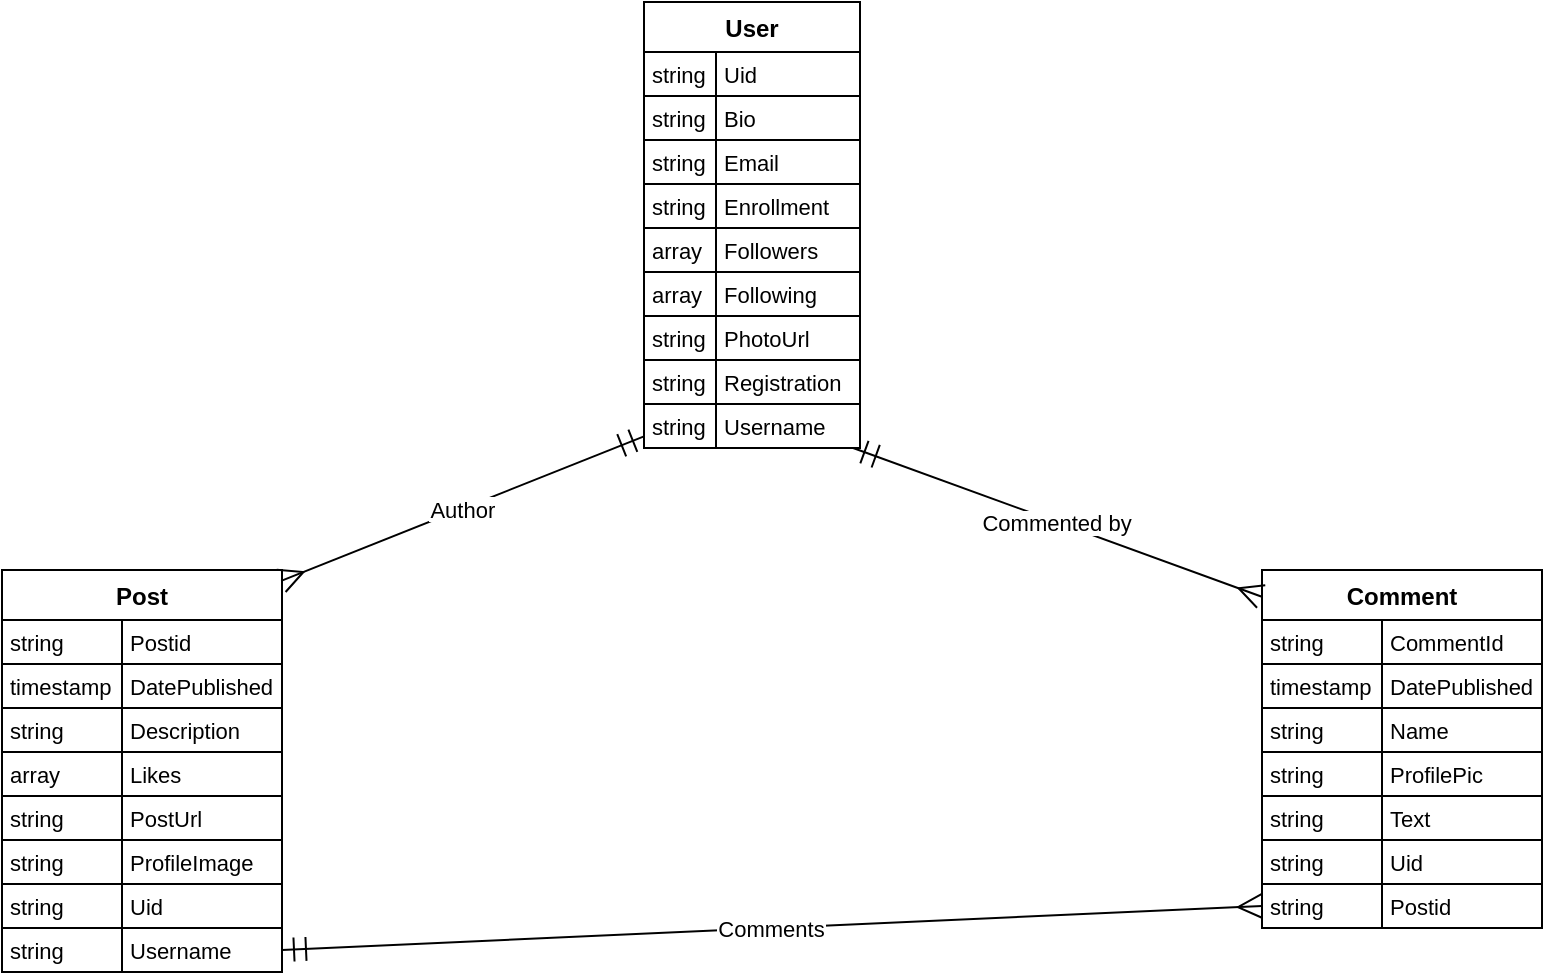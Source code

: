 <mxfile version="24.0.3" type="github">
  <diagram name="Page-1" id="lFh2aHIgdeJgmqlfG1Gv">
    <mxGraphModel dx="1173" dy="568" grid="1" gridSize="10" guides="1" tooltips="1" connect="1" arrows="1" fold="1" page="1" pageScale="1" pageWidth="1169" pageHeight="827" math="0" shadow="0">
      <root>
        <mxCell id="0" />
        <mxCell id="1" parent="0" />
        <mxCell id="yS8_V91byO6BzppZve0l-1" value="User" style="shape=table;startSize=25;container=1;collapsible=0;childLayout=tableLayout;fixedRows=1;rowLines=1;fontStyle=1;align=center;resizeLast=1;" vertex="1" parent="1">
          <mxGeometry x="531" y="40" width="108" height="223" as="geometry" />
        </mxCell>
        <mxCell id="yS8_V91byO6BzppZve0l-2" style="shape=tableRow;horizontal=0;startSize=0;swimlaneHead=0;swimlaneBody=0;fillColor=none;collapsible=0;dropTarget=0;points=[[0,0.5],[1,0.5]];portConstraint=eastwest;top=0;left=0;right=0;bottom=0;" vertex="1" parent="yS8_V91byO6BzppZve0l-1">
          <mxGeometry y="25" width="108" height="22" as="geometry" />
        </mxCell>
        <mxCell id="yS8_V91byO6BzppZve0l-3" value="string" style="shape=partialRectangle;connectable=0;fillColor=none;top=0;left=0;bottom=0;right=0;align=left;spacingLeft=2;overflow=hidden;fontSize=11;" vertex="1" parent="yS8_V91byO6BzppZve0l-2">
          <mxGeometry width="36" height="22" as="geometry">
            <mxRectangle width="36" height="22" as="alternateBounds" />
          </mxGeometry>
        </mxCell>
        <mxCell id="yS8_V91byO6BzppZve0l-4" value="Uid" style="shape=partialRectangle;connectable=0;fillColor=none;top=0;left=0;bottom=0;right=0;align=left;spacingLeft=2;overflow=hidden;fontSize=11;" vertex="1" parent="yS8_V91byO6BzppZve0l-2">
          <mxGeometry x="36" width="72" height="22" as="geometry">
            <mxRectangle width="72" height="22" as="alternateBounds" />
          </mxGeometry>
        </mxCell>
        <mxCell id="yS8_V91byO6BzppZve0l-5" style="shape=tableRow;horizontal=0;startSize=0;swimlaneHead=0;swimlaneBody=0;fillColor=none;collapsible=0;dropTarget=0;points=[[0,0.5],[1,0.5]];portConstraint=eastwest;top=0;left=0;right=0;bottom=0;" vertex="1" parent="yS8_V91byO6BzppZve0l-1">
          <mxGeometry y="47" width="108" height="22" as="geometry" />
        </mxCell>
        <mxCell id="yS8_V91byO6BzppZve0l-6" value="string" style="shape=partialRectangle;connectable=0;fillColor=none;top=0;left=0;bottom=0;right=0;align=left;spacingLeft=2;overflow=hidden;fontSize=11;" vertex="1" parent="yS8_V91byO6BzppZve0l-5">
          <mxGeometry width="36" height="22" as="geometry">
            <mxRectangle width="36" height="22" as="alternateBounds" />
          </mxGeometry>
        </mxCell>
        <mxCell id="yS8_V91byO6BzppZve0l-7" value="Bio" style="shape=partialRectangle;connectable=0;fillColor=none;top=0;left=0;bottom=0;right=0;align=left;spacingLeft=2;overflow=hidden;fontSize=11;" vertex="1" parent="yS8_V91byO6BzppZve0l-5">
          <mxGeometry x="36" width="72" height="22" as="geometry">
            <mxRectangle width="72" height="22" as="alternateBounds" />
          </mxGeometry>
        </mxCell>
        <mxCell id="yS8_V91byO6BzppZve0l-8" style="shape=tableRow;horizontal=0;startSize=0;swimlaneHead=0;swimlaneBody=0;fillColor=none;collapsible=0;dropTarget=0;points=[[0,0.5],[1,0.5]];portConstraint=eastwest;top=0;left=0;right=0;bottom=0;" vertex="1" parent="yS8_V91byO6BzppZve0l-1">
          <mxGeometry y="69" width="108" height="22" as="geometry" />
        </mxCell>
        <mxCell id="yS8_V91byO6BzppZve0l-9" value="string" style="shape=partialRectangle;connectable=0;fillColor=none;top=0;left=0;bottom=0;right=0;align=left;spacingLeft=2;overflow=hidden;fontSize=11;" vertex="1" parent="yS8_V91byO6BzppZve0l-8">
          <mxGeometry width="36" height="22" as="geometry">
            <mxRectangle width="36" height="22" as="alternateBounds" />
          </mxGeometry>
        </mxCell>
        <mxCell id="yS8_V91byO6BzppZve0l-10" value="Email" style="shape=partialRectangle;connectable=0;fillColor=none;top=0;left=0;bottom=0;right=0;align=left;spacingLeft=2;overflow=hidden;fontSize=11;" vertex="1" parent="yS8_V91byO6BzppZve0l-8">
          <mxGeometry x="36" width="72" height="22" as="geometry">
            <mxRectangle width="72" height="22" as="alternateBounds" />
          </mxGeometry>
        </mxCell>
        <mxCell id="yS8_V91byO6BzppZve0l-11" style="shape=tableRow;horizontal=0;startSize=0;swimlaneHead=0;swimlaneBody=0;fillColor=none;collapsible=0;dropTarget=0;points=[[0,0.5],[1,0.5]];portConstraint=eastwest;top=0;left=0;right=0;bottom=0;" vertex="1" parent="yS8_V91byO6BzppZve0l-1">
          <mxGeometry y="91" width="108" height="22" as="geometry" />
        </mxCell>
        <mxCell id="yS8_V91byO6BzppZve0l-12" value="string" style="shape=partialRectangle;connectable=0;fillColor=none;top=0;left=0;bottom=0;right=0;align=left;spacingLeft=2;overflow=hidden;fontSize=11;" vertex="1" parent="yS8_V91byO6BzppZve0l-11">
          <mxGeometry width="36" height="22" as="geometry">
            <mxRectangle width="36" height="22" as="alternateBounds" />
          </mxGeometry>
        </mxCell>
        <mxCell id="yS8_V91byO6BzppZve0l-13" value="Enrollment" style="shape=partialRectangle;connectable=0;fillColor=none;top=0;left=0;bottom=0;right=0;align=left;spacingLeft=2;overflow=hidden;fontSize=11;" vertex="1" parent="yS8_V91byO6BzppZve0l-11">
          <mxGeometry x="36" width="72" height="22" as="geometry">
            <mxRectangle width="72" height="22" as="alternateBounds" />
          </mxGeometry>
        </mxCell>
        <mxCell id="yS8_V91byO6BzppZve0l-14" style="shape=tableRow;horizontal=0;startSize=0;swimlaneHead=0;swimlaneBody=0;fillColor=none;collapsible=0;dropTarget=0;points=[[0,0.5],[1,0.5]];portConstraint=eastwest;top=0;left=0;right=0;bottom=0;" vertex="1" parent="yS8_V91byO6BzppZve0l-1">
          <mxGeometry y="113" width="108" height="22" as="geometry" />
        </mxCell>
        <mxCell id="yS8_V91byO6BzppZve0l-15" value="array" style="shape=partialRectangle;connectable=0;fillColor=none;top=0;left=0;bottom=0;right=0;align=left;spacingLeft=2;overflow=hidden;fontSize=11;" vertex="1" parent="yS8_V91byO6BzppZve0l-14">
          <mxGeometry width="36" height="22" as="geometry">
            <mxRectangle width="36" height="22" as="alternateBounds" />
          </mxGeometry>
        </mxCell>
        <mxCell id="yS8_V91byO6BzppZve0l-16" value="Followers" style="shape=partialRectangle;connectable=0;fillColor=none;top=0;left=0;bottom=0;right=0;align=left;spacingLeft=2;overflow=hidden;fontSize=11;" vertex="1" parent="yS8_V91byO6BzppZve0l-14">
          <mxGeometry x="36" width="72" height="22" as="geometry">
            <mxRectangle width="72" height="22" as="alternateBounds" />
          </mxGeometry>
        </mxCell>
        <mxCell id="yS8_V91byO6BzppZve0l-17" style="shape=tableRow;horizontal=0;startSize=0;swimlaneHead=0;swimlaneBody=0;fillColor=none;collapsible=0;dropTarget=0;points=[[0,0.5],[1,0.5]];portConstraint=eastwest;top=0;left=0;right=0;bottom=0;" vertex="1" parent="yS8_V91byO6BzppZve0l-1">
          <mxGeometry y="135" width="108" height="22" as="geometry" />
        </mxCell>
        <mxCell id="yS8_V91byO6BzppZve0l-18" value="array" style="shape=partialRectangle;connectable=0;fillColor=none;top=0;left=0;bottom=0;right=0;align=left;spacingLeft=2;overflow=hidden;fontSize=11;" vertex="1" parent="yS8_V91byO6BzppZve0l-17">
          <mxGeometry width="36" height="22" as="geometry">
            <mxRectangle width="36" height="22" as="alternateBounds" />
          </mxGeometry>
        </mxCell>
        <mxCell id="yS8_V91byO6BzppZve0l-19" value="Following" style="shape=partialRectangle;connectable=0;fillColor=none;top=0;left=0;bottom=0;right=0;align=left;spacingLeft=2;overflow=hidden;fontSize=11;" vertex="1" parent="yS8_V91byO6BzppZve0l-17">
          <mxGeometry x="36" width="72" height="22" as="geometry">
            <mxRectangle width="72" height="22" as="alternateBounds" />
          </mxGeometry>
        </mxCell>
        <mxCell id="yS8_V91byO6BzppZve0l-20" style="shape=tableRow;horizontal=0;startSize=0;swimlaneHead=0;swimlaneBody=0;fillColor=none;collapsible=0;dropTarget=0;points=[[0,0.5],[1,0.5]];portConstraint=eastwest;top=0;left=0;right=0;bottom=0;" vertex="1" parent="yS8_V91byO6BzppZve0l-1">
          <mxGeometry y="157" width="108" height="22" as="geometry" />
        </mxCell>
        <mxCell id="yS8_V91byO6BzppZve0l-21" value="string" style="shape=partialRectangle;connectable=0;fillColor=none;top=0;left=0;bottom=0;right=0;align=left;spacingLeft=2;overflow=hidden;fontSize=11;" vertex="1" parent="yS8_V91byO6BzppZve0l-20">
          <mxGeometry width="36" height="22" as="geometry">
            <mxRectangle width="36" height="22" as="alternateBounds" />
          </mxGeometry>
        </mxCell>
        <mxCell id="yS8_V91byO6BzppZve0l-22" value="PhotoUrl" style="shape=partialRectangle;connectable=0;fillColor=none;top=0;left=0;bottom=0;right=0;align=left;spacingLeft=2;overflow=hidden;fontSize=11;" vertex="1" parent="yS8_V91byO6BzppZve0l-20">
          <mxGeometry x="36" width="72" height="22" as="geometry">
            <mxRectangle width="72" height="22" as="alternateBounds" />
          </mxGeometry>
        </mxCell>
        <mxCell id="yS8_V91byO6BzppZve0l-23" style="shape=tableRow;horizontal=0;startSize=0;swimlaneHead=0;swimlaneBody=0;fillColor=none;collapsible=0;dropTarget=0;points=[[0,0.5],[1,0.5]];portConstraint=eastwest;top=0;left=0;right=0;bottom=0;" vertex="1" parent="yS8_V91byO6BzppZve0l-1">
          <mxGeometry y="179" width="108" height="22" as="geometry" />
        </mxCell>
        <mxCell id="yS8_V91byO6BzppZve0l-24" value="string" style="shape=partialRectangle;connectable=0;fillColor=none;top=0;left=0;bottom=0;right=0;align=left;spacingLeft=2;overflow=hidden;fontSize=11;" vertex="1" parent="yS8_V91byO6BzppZve0l-23">
          <mxGeometry width="36" height="22" as="geometry">
            <mxRectangle width="36" height="22" as="alternateBounds" />
          </mxGeometry>
        </mxCell>
        <mxCell id="yS8_V91byO6BzppZve0l-25" value="Registration" style="shape=partialRectangle;connectable=0;fillColor=none;top=0;left=0;bottom=0;right=0;align=left;spacingLeft=2;overflow=hidden;fontSize=11;" vertex="1" parent="yS8_V91byO6BzppZve0l-23">
          <mxGeometry x="36" width="72" height="22" as="geometry">
            <mxRectangle width="72" height="22" as="alternateBounds" />
          </mxGeometry>
        </mxCell>
        <mxCell id="yS8_V91byO6BzppZve0l-26" style="shape=tableRow;horizontal=0;startSize=0;swimlaneHead=0;swimlaneBody=0;fillColor=none;collapsible=0;dropTarget=0;points=[[0,0.5],[1,0.5]];portConstraint=eastwest;top=0;left=0;right=0;bottom=0;" vertex="1" parent="yS8_V91byO6BzppZve0l-1">
          <mxGeometry y="201" width="108" height="22" as="geometry" />
        </mxCell>
        <mxCell id="yS8_V91byO6BzppZve0l-27" value="string" style="shape=partialRectangle;connectable=0;fillColor=none;top=0;left=0;bottom=0;right=0;align=left;spacingLeft=2;overflow=hidden;fontSize=11;" vertex="1" parent="yS8_V91byO6BzppZve0l-26">
          <mxGeometry width="36" height="22" as="geometry">
            <mxRectangle width="36" height="22" as="alternateBounds" />
          </mxGeometry>
        </mxCell>
        <mxCell id="yS8_V91byO6BzppZve0l-28" value="Username" style="shape=partialRectangle;connectable=0;fillColor=none;top=0;left=0;bottom=0;right=0;align=left;spacingLeft=2;overflow=hidden;fontSize=11;" vertex="1" parent="yS8_V91byO6BzppZve0l-26">
          <mxGeometry x="36" width="72" height="22" as="geometry">
            <mxRectangle width="72" height="22" as="alternateBounds" />
          </mxGeometry>
        </mxCell>
        <mxCell id="yS8_V91byO6BzppZve0l-29" value="Post" style="shape=table;startSize=25;container=1;collapsible=0;childLayout=tableLayout;fixedRows=1;rowLines=1;fontStyle=1;align=center;resizeLast=1;" vertex="1" parent="1">
          <mxGeometry x="210" y="324" width="140" height="201" as="geometry" />
        </mxCell>
        <mxCell id="yS8_V91byO6BzppZve0l-30" style="shape=tableRow;horizontal=0;startSize=0;swimlaneHead=0;swimlaneBody=0;fillColor=none;collapsible=0;dropTarget=0;points=[[0,0.5],[1,0.5]];portConstraint=eastwest;top=0;left=0;right=0;bottom=0;" vertex="1" parent="yS8_V91byO6BzppZve0l-29">
          <mxGeometry y="25" width="140" height="22" as="geometry" />
        </mxCell>
        <mxCell id="yS8_V91byO6BzppZve0l-31" value="string" style="shape=partialRectangle;connectable=0;fillColor=none;top=0;left=0;bottom=0;right=0;align=left;spacingLeft=2;overflow=hidden;fontSize=11;" vertex="1" parent="yS8_V91byO6BzppZve0l-30">
          <mxGeometry width="60" height="22" as="geometry">
            <mxRectangle width="60" height="22" as="alternateBounds" />
          </mxGeometry>
        </mxCell>
        <mxCell id="yS8_V91byO6BzppZve0l-32" value="Postid" style="shape=partialRectangle;connectable=0;fillColor=none;top=0;left=0;bottom=0;right=0;align=left;spacingLeft=2;overflow=hidden;fontSize=11;" vertex="1" parent="yS8_V91byO6BzppZve0l-30">
          <mxGeometry x="60" width="80" height="22" as="geometry">
            <mxRectangle width="80" height="22" as="alternateBounds" />
          </mxGeometry>
        </mxCell>
        <mxCell id="yS8_V91byO6BzppZve0l-33" style="shape=tableRow;horizontal=0;startSize=0;swimlaneHead=0;swimlaneBody=0;fillColor=none;collapsible=0;dropTarget=0;points=[[0,0.5],[1,0.5]];portConstraint=eastwest;top=0;left=0;right=0;bottom=0;" vertex="1" parent="yS8_V91byO6BzppZve0l-29">
          <mxGeometry y="47" width="140" height="22" as="geometry" />
        </mxCell>
        <mxCell id="yS8_V91byO6BzppZve0l-34" value="timestamp" style="shape=partialRectangle;connectable=0;fillColor=none;top=0;left=0;bottom=0;right=0;align=left;spacingLeft=2;overflow=hidden;fontSize=11;" vertex="1" parent="yS8_V91byO6BzppZve0l-33">
          <mxGeometry width="60" height="22" as="geometry">
            <mxRectangle width="60" height="22" as="alternateBounds" />
          </mxGeometry>
        </mxCell>
        <mxCell id="yS8_V91byO6BzppZve0l-35" value="DatePublished" style="shape=partialRectangle;connectable=0;fillColor=none;top=0;left=0;bottom=0;right=0;align=left;spacingLeft=2;overflow=hidden;fontSize=11;" vertex="1" parent="yS8_V91byO6BzppZve0l-33">
          <mxGeometry x="60" width="80" height="22" as="geometry">
            <mxRectangle width="80" height="22" as="alternateBounds" />
          </mxGeometry>
        </mxCell>
        <mxCell id="yS8_V91byO6BzppZve0l-36" style="shape=tableRow;horizontal=0;startSize=0;swimlaneHead=0;swimlaneBody=0;fillColor=none;collapsible=0;dropTarget=0;points=[[0,0.5],[1,0.5]];portConstraint=eastwest;top=0;left=0;right=0;bottom=0;" vertex="1" parent="yS8_V91byO6BzppZve0l-29">
          <mxGeometry y="69" width="140" height="22" as="geometry" />
        </mxCell>
        <mxCell id="yS8_V91byO6BzppZve0l-37" value="string" style="shape=partialRectangle;connectable=0;fillColor=none;top=0;left=0;bottom=0;right=0;align=left;spacingLeft=2;overflow=hidden;fontSize=11;" vertex="1" parent="yS8_V91byO6BzppZve0l-36">
          <mxGeometry width="60" height="22" as="geometry">
            <mxRectangle width="60" height="22" as="alternateBounds" />
          </mxGeometry>
        </mxCell>
        <mxCell id="yS8_V91byO6BzppZve0l-38" value="Description" style="shape=partialRectangle;connectable=0;fillColor=none;top=0;left=0;bottom=0;right=0;align=left;spacingLeft=2;overflow=hidden;fontSize=11;" vertex="1" parent="yS8_V91byO6BzppZve0l-36">
          <mxGeometry x="60" width="80" height="22" as="geometry">
            <mxRectangle width="80" height="22" as="alternateBounds" />
          </mxGeometry>
        </mxCell>
        <mxCell id="yS8_V91byO6BzppZve0l-39" style="shape=tableRow;horizontal=0;startSize=0;swimlaneHead=0;swimlaneBody=0;fillColor=none;collapsible=0;dropTarget=0;points=[[0,0.5],[1,0.5]];portConstraint=eastwest;top=0;left=0;right=0;bottom=0;" vertex="1" parent="yS8_V91byO6BzppZve0l-29">
          <mxGeometry y="91" width="140" height="22" as="geometry" />
        </mxCell>
        <mxCell id="yS8_V91byO6BzppZve0l-40" value="array" style="shape=partialRectangle;connectable=0;fillColor=none;top=0;left=0;bottom=0;right=0;align=left;spacingLeft=2;overflow=hidden;fontSize=11;" vertex="1" parent="yS8_V91byO6BzppZve0l-39">
          <mxGeometry width="60" height="22" as="geometry">
            <mxRectangle width="60" height="22" as="alternateBounds" />
          </mxGeometry>
        </mxCell>
        <mxCell id="yS8_V91byO6BzppZve0l-41" value="Likes" style="shape=partialRectangle;connectable=0;fillColor=none;top=0;left=0;bottom=0;right=0;align=left;spacingLeft=2;overflow=hidden;fontSize=11;" vertex="1" parent="yS8_V91byO6BzppZve0l-39">
          <mxGeometry x="60" width="80" height="22" as="geometry">
            <mxRectangle width="80" height="22" as="alternateBounds" />
          </mxGeometry>
        </mxCell>
        <mxCell id="yS8_V91byO6BzppZve0l-42" style="shape=tableRow;horizontal=0;startSize=0;swimlaneHead=0;swimlaneBody=0;fillColor=none;collapsible=0;dropTarget=0;points=[[0,0.5],[1,0.5]];portConstraint=eastwest;top=0;left=0;right=0;bottom=0;" vertex="1" parent="yS8_V91byO6BzppZve0l-29">
          <mxGeometry y="113" width="140" height="22" as="geometry" />
        </mxCell>
        <mxCell id="yS8_V91byO6BzppZve0l-43" value="string" style="shape=partialRectangle;connectable=0;fillColor=none;top=0;left=0;bottom=0;right=0;align=left;spacingLeft=2;overflow=hidden;fontSize=11;" vertex="1" parent="yS8_V91byO6BzppZve0l-42">
          <mxGeometry width="60" height="22" as="geometry">
            <mxRectangle width="60" height="22" as="alternateBounds" />
          </mxGeometry>
        </mxCell>
        <mxCell id="yS8_V91byO6BzppZve0l-44" value="PostUrl" style="shape=partialRectangle;connectable=0;fillColor=none;top=0;left=0;bottom=0;right=0;align=left;spacingLeft=2;overflow=hidden;fontSize=11;" vertex="1" parent="yS8_V91byO6BzppZve0l-42">
          <mxGeometry x="60" width="80" height="22" as="geometry">
            <mxRectangle width="80" height="22" as="alternateBounds" />
          </mxGeometry>
        </mxCell>
        <mxCell id="yS8_V91byO6BzppZve0l-45" style="shape=tableRow;horizontal=0;startSize=0;swimlaneHead=0;swimlaneBody=0;fillColor=none;collapsible=0;dropTarget=0;points=[[0,0.5],[1,0.5]];portConstraint=eastwest;top=0;left=0;right=0;bottom=0;" vertex="1" parent="yS8_V91byO6BzppZve0l-29">
          <mxGeometry y="135" width="140" height="22" as="geometry" />
        </mxCell>
        <mxCell id="yS8_V91byO6BzppZve0l-46" value="string" style="shape=partialRectangle;connectable=0;fillColor=none;top=0;left=0;bottom=0;right=0;align=left;spacingLeft=2;overflow=hidden;fontSize=11;" vertex="1" parent="yS8_V91byO6BzppZve0l-45">
          <mxGeometry width="60" height="22" as="geometry">
            <mxRectangle width="60" height="22" as="alternateBounds" />
          </mxGeometry>
        </mxCell>
        <mxCell id="yS8_V91byO6BzppZve0l-47" value="ProfileImage" style="shape=partialRectangle;connectable=0;fillColor=none;top=0;left=0;bottom=0;right=0;align=left;spacingLeft=2;overflow=hidden;fontSize=11;" vertex="1" parent="yS8_V91byO6BzppZve0l-45">
          <mxGeometry x="60" width="80" height="22" as="geometry">
            <mxRectangle width="80" height="22" as="alternateBounds" />
          </mxGeometry>
        </mxCell>
        <mxCell id="yS8_V91byO6BzppZve0l-48" style="shape=tableRow;horizontal=0;startSize=0;swimlaneHead=0;swimlaneBody=0;fillColor=none;collapsible=0;dropTarget=0;points=[[0,0.5],[1,0.5]];portConstraint=eastwest;top=0;left=0;right=0;bottom=0;" vertex="1" parent="yS8_V91byO6BzppZve0l-29">
          <mxGeometry y="157" width="140" height="22" as="geometry" />
        </mxCell>
        <mxCell id="yS8_V91byO6BzppZve0l-49" value="string" style="shape=partialRectangle;connectable=0;fillColor=none;top=0;left=0;bottom=0;right=0;align=left;spacingLeft=2;overflow=hidden;fontSize=11;" vertex="1" parent="yS8_V91byO6BzppZve0l-48">
          <mxGeometry width="60" height="22" as="geometry">
            <mxRectangle width="60" height="22" as="alternateBounds" />
          </mxGeometry>
        </mxCell>
        <mxCell id="yS8_V91byO6BzppZve0l-50" value="Uid" style="shape=partialRectangle;connectable=0;fillColor=none;top=0;left=0;bottom=0;right=0;align=left;spacingLeft=2;overflow=hidden;fontSize=11;" vertex="1" parent="yS8_V91byO6BzppZve0l-48">
          <mxGeometry x="60" width="80" height="22" as="geometry">
            <mxRectangle width="80" height="22" as="alternateBounds" />
          </mxGeometry>
        </mxCell>
        <mxCell id="yS8_V91byO6BzppZve0l-51" style="shape=tableRow;horizontal=0;startSize=0;swimlaneHead=0;swimlaneBody=0;fillColor=none;collapsible=0;dropTarget=0;points=[[0,0.5],[1,0.5]];portConstraint=eastwest;top=0;left=0;right=0;bottom=0;" vertex="1" parent="yS8_V91byO6BzppZve0l-29">
          <mxGeometry y="179" width="140" height="22" as="geometry" />
        </mxCell>
        <mxCell id="yS8_V91byO6BzppZve0l-52" value="string" style="shape=partialRectangle;connectable=0;fillColor=none;top=0;left=0;bottom=0;right=0;align=left;spacingLeft=2;overflow=hidden;fontSize=11;" vertex="1" parent="yS8_V91byO6BzppZve0l-51">
          <mxGeometry width="60" height="22" as="geometry">
            <mxRectangle width="60" height="22" as="alternateBounds" />
          </mxGeometry>
        </mxCell>
        <mxCell id="yS8_V91byO6BzppZve0l-53" value="Username" style="shape=partialRectangle;connectable=0;fillColor=none;top=0;left=0;bottom=0;right=0;align=left;spacingLeft=2;overflow=hidden;fontSize=11;" vertex="1" parent="yS8_V91byO6BzppZve0l-51">
          <mxGeometry x="60" width="80" height="22" as="geometry">
            <mxRectangle width="80" height="22" as="alternateBounds" />
          </mxGeometry>
        </mxCell>
        <mxCell id="yS8_V91byO6BzppZve0l-54" value="Comment" style="shape=table;startSize=25;container=1;collapsible=0;childLayout=tableLayout;fixedRows=1;rowLines=1;fontStyle=1;align=center;resizeLast=1;" vertex="1" parent="1">
          <mxGeometry x="840" y="324" width="140" height="179" as="geometry" />
        </mxCell>
        <mxCell id="yS8_V91byO6BzppZve0l-55" style="shape=tableRow;horizontal=0;startSize=0;swimlaneHead=0;swimlaneBody=0;fillColor=none;collapsible=0;dropTarget=0;points=[[0,0.5],[1,0.5]];portConstraint=eastwest;top=0;left=0;right=0;bottom=0;" vertex="1" parent="yS8_V91byO6BzppZve0l-54">
          <mxGeometry y="25" width="140" height="22" as="geometry" />
        </mxCell>
        <mxCell id="yS8_V91byO6BzppZve0l-56" value="string" style="shape=partialRectangle;connectable=0;fillColor=none;top=0;left=0;bottom=0;right=0;align=left;spacingLeft=2;overflow=hidden;fontSize=11;" vertex="1" parent="yS8_V91byO6BzppZve0l-55">
          <mxGeometry width="60" height="22" as="geometry">
            <mxRectangle width="60" height="22" as="alternateBounds" />
          </mxGeometry>
        </mxCell>
        <mxCell id="yS8_V91byO6BzppZve0l-57" value="CommentId" style="shape=partialRectangle;connectable=0;fillColor=none;top=0;left=0;bottom=0;right=0;align=left;spacingLeft=2;overflow=hidden;fontSize=11;" vertex="1" parent="yS8_V91byO6BzppZve0l-55">
          <mxGeometry x="60" width="80" height="22" as="geometry">
            <mxRectangle width="80" height="22" as="alternateBounds" />
          </mxGeometry>
        </mxCell>
        <mxCell id="yS8_V91byO6BzppZve0l-58" style="shape=tableRow;horizontal=0;startSize=0;swimlaneHead=0;swimlaneBody=0;fillColor=none;collapsible=0;dropTarget=0;points=[[0,0.5],[1,0.5]];portConstraint=eastwest;top=0;left=0;right=0;bottom=0;" vertex="1" parent="yS8_V91byO6BzppZve0l-54">
          <mxGeometry y="47" width="140" height="22" as="geometry" />
        </mxCell>
        <mxCell id="yS8_V91byO6BzppZve0l-59" value="timestamp" style="shape=partialRectangle;connectable=0;fillColor=none;top=0;left=0;bottom=0;right=0;align=left;spacingLeft=2;overflow=hidden;fontSize=11;" vertex="1" parent="yS8_V91byO6BzppZve0l-58">
          <mxGeometry width="60" height="22" as="geometry">
            <mxRectangle width="60" height="22" as="alternateBounds" />
          </mxGeometry>
        </mxCell>
        <mxCell id="yS8_V91byO6BzppZve0l-60" value="DatePublished" style="shape=partialRectangle;connectable=0;fillColor=none;top=0;left=0;bottom=0;right=0;align=left;spacingLeft=2;overflow=hidden;fontSize=11;" vertex="1" parent="yS8_V91byO6BzppZve0l-58">
          <mxGeometry x="60" width="80" height="22" as="geometry">
            <mxRectangle width="80" height="22" as="alternateBounds" />
          </mxGeometry>
        </mxCell>
        <mxCell id="yS8_V91byO6BzppZve0l-61" style="shape=tableRow;horizontal=0;startSize=0;swimlaneHead=0;swimlaneBody=0;fillColor=none;collapsible=0;dropTarget=0;points=[[0,0.5],[1,0.5]];portConstraint=eastwest;top=0;left=0;right=0;bottom=0;" vertex="1" parent="yS8_V91byO6BzppZve0l-54">
          <mxGeometry y="69" width="140" height="22" as="geometry" />
        </mxCell>
        <mxCell id="yS8_V91byO6BzppZve0l-62" value="string" style="shape=partialRectangle;connectable=0;fillColor=none;top=0;left=0;bottom=0;right=0;align=left;spacingLeft=2;overflow=hidden;fontSize=11;" vertex="1" parent="yS8_V91byO6BzppZve0l-61">
          <mxGeometry width="60" height="22" as="geometry">
            <mxRectangle width="60" height="22" as="alternateBounds" />
          </mxGeometry>
        </mxCell>
        <mxCell id="yS8_V91byO6BzppZve0l-63" value="Name" style="shape=partialRectangle;connectable=0;fillColor=none;top=0;left=0;bottom=0;right=0;align=left;spacingLeft=2;overflow=hidden;fontSize=11;" vertex="1" parent="yS8_V91byO6BzppZve0l-61">
          <mxGeometry x="60" width="80" height="22" as="geometry">
            <mxRectangle width="80" height="22" as="alternateBounds" />
          </mxGeometry>
        </mxCell>
        <mxCell id="yS8_V91byO6BzppZve0l-64" style="shape=tableRow;horizontal=0;startSize=0;swimlaneHead=0;swimlaneBody=0;fillColor=none;collapsible=0;dropTarget=0;points=[[0,0.5],[1,0.5]];portConstraint=eastwest;top=0;left=0;right=0;bottom=0;" vertex="1" parent="yS8_V91byO6BzppZve0l-54">
          <mxGeometry y="91" width="140" height="22" as="geometry" />
        </mxCell>
        <mxCell id="yS8_V91byO6BzppZve0l-65" value="string" style="shape=partialRectangle;connectable=0;fillColor=none;top=0;left=0;bottom=0;right=0;align=left;spacingLeft=2;overflow=hidden;fontSize=11;" vertex="1" parent="yS8_V91byO6BzppZve0l-64">
          <mxGeometry width="60" height="22" as="geometry">
            <mxRectangle width="60" height="22" as="alternateBounds" />
          </mxGeometry>
        </mxCell>
        <mxCell id="yS8_V91byO6BzppZve0l-66" value="ProfilePic" style="shape=partialRectangle;connectable=0;fillColor=none;top=0;left=0;bottom=0;right=0;align=left;spacingLeft=2;overflow=hidden;fontSize=11;" vertex="1" parent="yS8_V91byO6BzppZve0l-64">
          <mxGeometry x="60" width="80" height="22" as="geometry">
            <mxRectangle width="80" height="22" as="alternateBounds" />
          </mxGeometry>
        </mxCell>
        <mxCell id="yS8_V91byO6BzppZve0l-67" style="shape=tableRow;horizontal=0;startSize=0;swimlaneHead=0;swimlaneBody=0;fillColor=none;collapsible=0;dropTarget=0;points=[[0,0.5],[1,0.5]];portConstraint=eastwest;top=0;left=0;right=0;bottom=0;" vertex="1" parent="yS8_V91byO6BzppZve0l-54">
          <mxGeometry y="113" width="140" height="22" as="geometry" />
        </mxCell>
        <mxCell id="yS8_V91byO6BzppZve0l-68" value="string" style="shape=partialRectangle;connectable=0;fillColor=none;top=0;left=0;bottom=0;right=0;align=left;spacingLeft=2;overflow=hidden;fontSize=11;" vertex="1" parent="yS8_V91byO6BzppZve0l-67">
          <mxGeometry width="60" height="22" as="geometry">
            <mxRectangle width="60" height="22" as="alternateBounds" />
          </mxGeometry>
        </mxCell>
        <mxCell id="yS8_V91byO6BzppZve0l-69" value="Text" style="shape=partialRectangle;connectable=0;fillColor=none;top=0;left=0;bottom=0;right=0;align=left;spacingLeft=2;overflow=hidden;fontSize=11;" vertex="1" parent="yS8_V91byO6BzppZve0l-67">
          <mxGeometry x="60" width="80" height="22" as="geometry">
            <mxRectangle width="80" height="22" as="alternateBounds" />
          </mxGeometry>
        </mxCell>
        <mxCell id="yS8_V91byO6BzppZve0l-70" style="shape=tableRow;horizontal=0;startSize=0;swimlaneHead=0;swimlaneBody=0;fillColor=none;collapsible=0;dropTarget=0;points=[[0,0.5],[1,0.5]];portConstraint=eastwest;top=0;left=0;right=0;bottom=0;" vertex="1" parent="yS8_V91byO6BzppZve0l-54">
          <mxGeometry y="135" width="140" height="22" as="geometry" />
        </mxCell>
        <mxCell id="yS8_V91byO6BzppZve0l-71" value="string" style="shape=partialRectangle;connectable=0;fillColor=none;top=0;left=0;bottom=0;right=0;align=left;spacingLeft=2;overflow=hidden;fontSize=11;" vertex="1" parent="yS8_V91byO6BzppZve0l-70">
          <mxGeometry width="60" height="22" as="geometry">
            <mxRectangle width="60" height="22" as="alternateBounds" />
          </mxGeometry>
        </mxCell>
        <mxCell id="yS8_V91byO6BzppZve0l-72" value="Uid" style="shape=partialRectangle;connectable=0;fillColor=none;top=0;left=0;bottom=0;right=0;align=left;spacingLeft=2;overflow=hidden;fontSize=11;" vertex="1" parent="yS8_V91byO6BzppZve0l-70">
          <mxGeometry x="60" width="80" height="22" as="geometry">
            <mxRectangle width="80" height="22" as="alternateBounds" />
          </mxGeometry>
        </mxCell>
        <mxCell id="yS8_V91byO6BzppZve0l-73" style="shape=tableRow;horizontal=0;startSize=0;swimlaneHead=0;swimlaneBody=0;fillColor=none;collapsible=0;dropTarget=0;points=[[0,0.5],[1,0.5]];portConstraint=eastwest;top=0;left=0;right=0;bottom=0;" vertex="1" parent="yS8_V91byO6BzppZve0l-54">
          <mxGeometry y="157" width="140" height="22" as="geometry" />
        </mxCell>
        <mxCell id="yS8_V91byO6BzppZve0l-74" value="string" style="shape=partialRectangle;connectable=0;fillColor=none;top=0;left=0;bottom=0;right=0;align=left;spacingLeft=2;overflow=hidden;fontSize=11;" vertex="1" parent="yS8_V91byO6BzppZve0l-73">
          <mxGeometry width="60" height="22" as="geometry">
            <mxRectangle width="60" height="22" as="alternateBounds" />
          </mxGeometry>
        </mxCell>
        <mxCell id="yS8_V91byO6BzppZve0l-75" value="Postid" style="shape=partialRectangle;connectable=0;fillColor=none;top=0;left=0;bottom=0;right=0;align=left;spacingLeft=2;overflow=hidden;fontSize=11;" vertex="1" parent="yS8_V91byO6BzppZve0l-73">
          <mxGeometry x="60" width="80" height="22" as="geometry">
            <mxRectangle width="80" height="22" as="alternateBounds" />
          </mxGeometry>
        </mxCell>
        <mxCell id="yS8_V91byO6BzppZve0l-76" value="Author" style="curved=1;startArrow=ERmandOne;startSize=10;;endArrow=ERmany;endSize=10;;exitX=0.001;exitY=0.973;rounded=0;entryX=0.997;entryY=0.027;entryDx=0;entryDy=0;entryPerimeter=0;" edge="1" parent="1" source="yS8_V91byO6BzppZve0l-1" target="yS8_V91byO6BzppZve0l-29">
          <mxGeometry relative="1" as="geometry">
            <Array as="points" />
            <mxPoint x="150" y="330" as="targetPoint" />
          </mxGeometry>
        </mxCell>
        <mxCell id="yS8_V91byO6BzppZve0l-77" value="Comments" style="curved=1;startArrow=ERmandOne;startSize=10;;endArrow=ERmany;endSize=10;;exitX=1;exitY=0.5;entryX=0;entryY=0.5;rounded=0;exitDx=0;exitDy=0;entryDx=0;entryDy=0;" edge="1" parent="1" source="yS8_V91byO6BzppZve0l-51" target="yS8_V91byO6BzppZve0l-73">
          <mxGeometry relative="1" as="geometry">
            <Array as="points" />
            <mxPoint x="134.0" y="525" as="sourcePoint" />
            <mxPoint x="972.278" y="503.99" as="targetPoint" />
          </mxGeometry>
        </mxCell>
        <mxCell id="yS8_V91byO6BzppZve0l-78" value="Commented by" style="curved=1;startArrow=ERmandOne;startSize=10;;endArrow=ERmany;endSize=10;;exitX=0.943;exitY=0.973;entryX=-0.003;entryY=0.074;rounded=0;entryDx=0;entryDy=0;entryPerimeter=0;" edge="1" parent="1" source="yS8_V91byO6BzppZve0l-1" target="yS8_V91byO6BzppZve0l-54">
          <mxGeometry relative="1" as="geometry">
            <Array as="points" />
          </mxGeometry>
        </mxCell>
      </root>
    </mxGraphModel>
  </diagram>
</mxfile>
